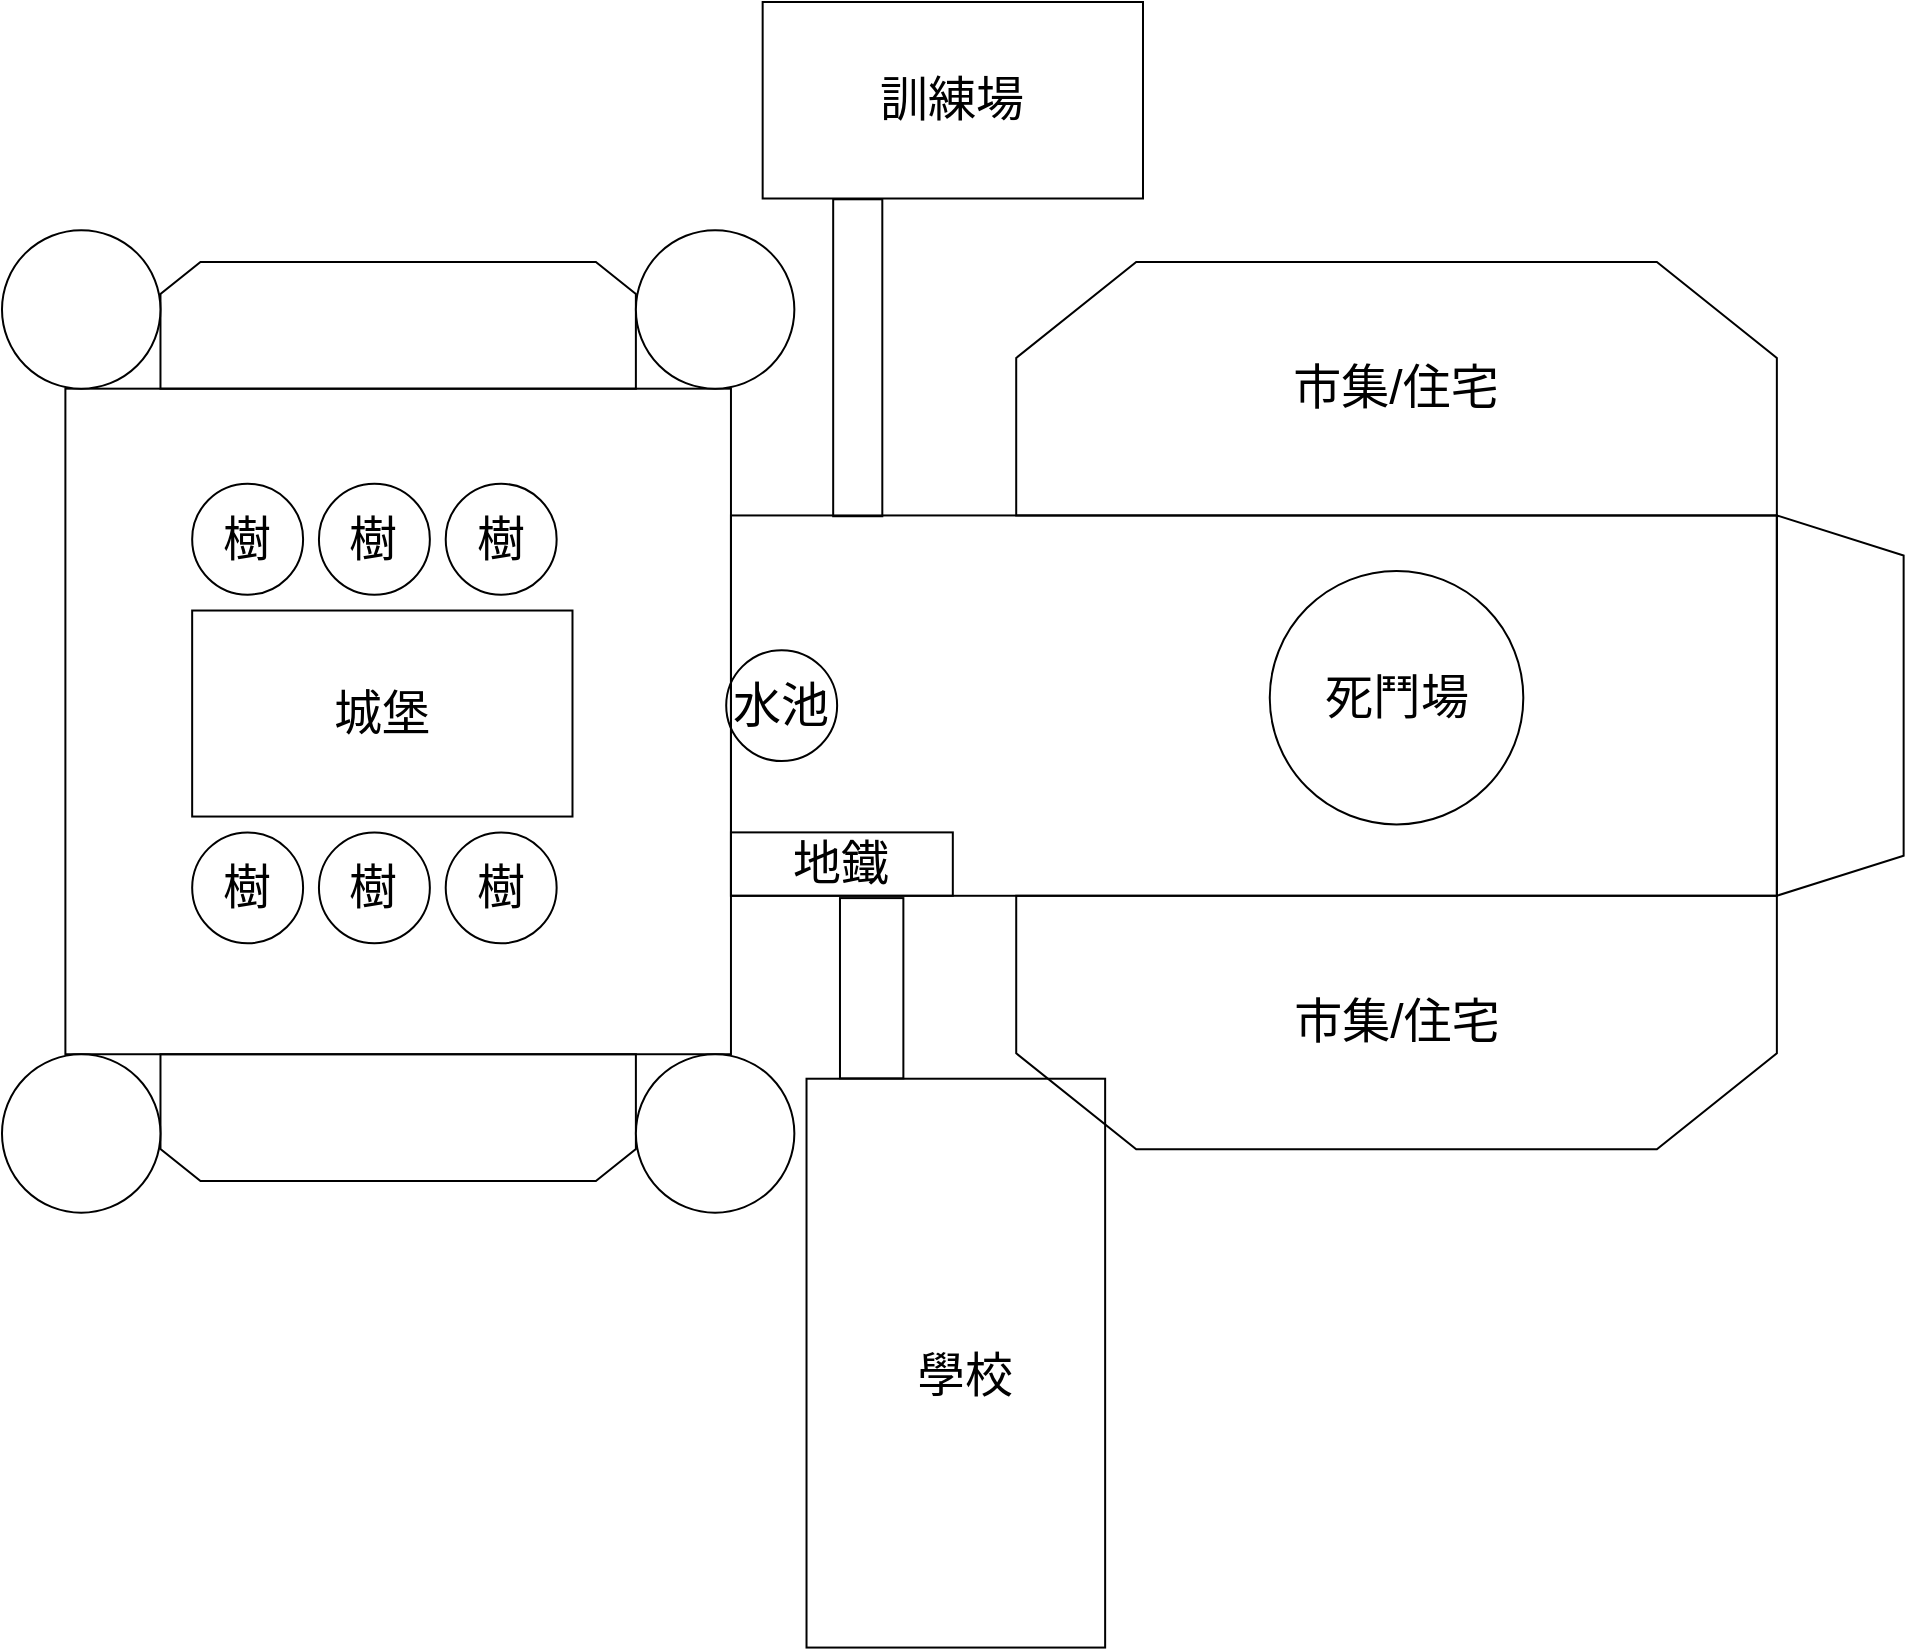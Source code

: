 <mxfile version="15.5.6" type="device"><diagram id="D2Czx9m3qKF5KM-3kGx9" name="Page-1"><mxGraphModel dx="1673" dy="896" grid="1" gridSize="10" guides="1" tooltips="1" connect="1" arrows="1" fold="1" page="1" pageScale="1" pageWidth="1169" pageHeight="827" math="0" shadow="0"><root><mxCell id="0"/><mxCell id="1" parent="0"/><mxCell id="r-XcCUB1ANXPawl8q-YX-5" value="" style="group;fontSize=24;" vertex="1" connectable="0" parent="1"><mxGeometry x="100" y="4" width="950.82" height="822.78" as="geometry"/></mxCell><mxCell id="2dsHRFPedAP0ep7_yZEQ-19" value="" style="rounded=0;whiteSpace=wrap;html=1;sketch=0;fillColor=none;fontSize=24;" parent="r-XcCUB1ANXPawl8q-YX-5" vertex="1"><mxGeometry x="364.481" y="256.723" width="522.951" height="190.165" as="geometry"/></mxCell><mxCell id="2dsHRFPedAP0ep7_yZEQ-2" value="" style="shape=trapezoid;perimeter=trapezoidPerimeter;whiteSpace=wrap;html=1;fixedSize=1;rotation=90;fillColor=none;fontSize=24;" parent="r-XcCUB1ANXPawl8q-YX-5" vertex="1"><mxGeometry x="824.044" y="320.111" width="190.164" height="63.388" as="geometry"/></mxCell><mxCell id="2dsHRFPedAP0ep7_yZEQ-1" value="死鬥場" style="ellipse;whiteSpace=wrap;html=1;aspect=fixed;fillColor=none;fontSize=24;" parent="r-XcCUB1ANXPawl8q-YX-5" vertex="1"><mxGeometry x="633.88" y="284.455" width="126.775" height="126.775" as="geometry"/></mxCell><mxCell id="2dsHRFPedAP0ep7_yZEQ-6" value="" style="rounded=0;whiteSpace=wrap;html=1;rotation=90;fillColor=none;fontSize=24;" parent="r-XcCUB1ANXPawl8q-YX-5" vertex="1"><mxGeometry x="348.634" y="165.602" width="158.47" height="24.563" as="geometry"/></mxCell><mxCell id="2dsHRFPedAP0ep7_yZEQ-20" value="地鐵" style="rounded=0;whiteSpace=wrap;html=1;sketch=0;fillColor=none;fontSize=24;" parent="r-XcCUB1ANXPawl8q-YX-5" vertex="1"><mxGeometry x="364.481" y="415.193" width="110.929" height="31.694" as="geometry"/></mxCell><mxCell id="2dsHRFPedAP0ep7_yZEQ-21" value="" style="whiteSpace=wrap;html=1;aspect=fixed;sketch=0;fillColor=none;fontSize=24;" parent="r-XcCUB1ANXPawl8q-YX-5" vertex="1"><mxGeometry x="31.694" y="193.334" width="332.785" height="332.785" as="geometry"/></mxCell><mxCell id="2dsHRFPedAP0ep7_yZEQ-34" value="城堡" style="rounded=0;whiteSpace=wrap;html=1;sketch=0;fillColor=none;fontSize=24;" parent="r-XcCUB1ANXPawl8q-YX-5" vertex="1"><mxGeometry x="95.082" y="304.264" width="190.164" height="103.006" as="geometry"/></mxCell><mxCell id="2dsHRFPedAP0ep7_yZEQ-40" value="樹" style="ellipse;whiteSpace=wrap;html=1;aspect=fixed;sketch=0;fillColor=none;fontSize=24;" parent="r-XcCUB1ANXPawl8q-YX-5" vertex="1"><mxGeometry x="95.082" y="240.876" width="55.464" height="55.464" as="geometry"/></mxCell><mxCell id="2dsHRFPedAP0ep7_yZEQ-44" value="樹" style="ellipse;whiteSpace=wrap;html=1;aspect=fixed;sketch=0;fillColor=none;fontSize=24;" parent="r-XcCUB1ANXPawl8q-YX-5" vertex="1"><mxGeometry x="158.47" y="240.876" width="55.464" height="55.464" as="geometry"/></mxCell><mxCell id="2dsHRFPedAP0ep7_yZEQ-45" value="樹" style="ellipse;whiteSpace=wrap;html=1;aspect=fixed;sketch=0;fillColor=none;fontSize=24;" parent="r-XcCUB1ANXPawl8q-YX-5" vertex="1"><mxGeometry x="221.858" y="240.876" width="55.464" height="55.464" as="geometry"/></mxCell><mxCell id="2dsHRFPedAP0ep7_yZEQ-46" value="樹" style="ellipse;whiteSpace=wrap;html=1;aspect=fixed;sketch=0;fillColor=none;fontSize=24;" parent="r-XcCUB1ANXPawl8q-YX-5" vertex="1"><mxGeometry x="221.858" y="415.193" width="55.464" height="55.464" as="geometry"/></mxCell><mxCell id="2dsHRFPedAP0ep7_yZEQ-47" value="樹" style="ellipse;whiteSpace=wrap;html=1;aspect=fixed;sketch=0;fillColor=none;fontSize=24;" parent="r-XcCUB1ANXPawl8q-YX-5" vertex="1"><mxGeometry x="158.47" y="415.193" width="55.464" height="55.464" as="geometry"/></mxCell><mxCell id="2dsHRFPedAP0ep7_yZEQ-48" value="樹" style="ellipse;whiteSpace=wrap;html=1;aspect=fixed;sketch=0;fillColor=none;fontSize=24;" parent="r-XcCUB1ANXPawl8q-YX-5" vertex="1"><mxGeometry x="95.082" y="415.193" width="55.464" height="55.464" as="geometry"/></mxCell><mxCell id="2dsHRFPedAP0ep7_yZEQ-49" value="水池" style="ellipse;whiteSpace=wrap;html=1;aspect=fixed;sketch=0;fillColor=none;fontSize=24;" parent="r-XcCUB1ANXPawl8q-YX-5" vertex="1"><mxGeometry x="362.104" y="324.073" width="55.464" height="55.464" as="geometry"/></mxCell><mxCell id="2dsHRFPedAP0ep7_yZEQ-50" value="&lt;span style=&quot;font-size: 24px;&quot;&gt;訓練場&lt;/span&gt;" style="rounded=0;whiteSpace=wrap;html=1;sketch=0;fillColor=none;fontSize=24;" parent="r-XcCUB1ANXPawl8q-YX-5" vertex="1"><mxGeometry x="380.328" width="190.164" height="98.252" as="geometry"/></mxCell><mxCell id="2dsHRFPedAP0ep7_yZEQ-51" value="市集/住宅" style="shape=loopLimit;whiteSpace=wrap;html=1;sketch=0;fillColor=none;size=60;fontSize=24;" parent="r-XcCUB1ANXPawl8q-YX-5" vertex="1"><mxGeometry x="507.104" y="129.946" width="380.328" height="126.777" as="geometry"/></mxCell><mxCell id="2dsHRFPedAP0ep7_yZEQ-52" value="" style="shape=loopLimit;whiteSpace=wrap;html=1;sketch=0;fillColor=none;size=60;rotation=-180;fontColor=default;labelBackgroundColor=none;labelBorderColor=none;labelPosition=center;verticalLabelPosition=middle;align=center;verticalAlign=middle;fontSize=24;" parent="r-XcCUB1ANXPawl8q-YX-5" vertex="1"><mxGeometry x="507.104" y="446.887" width="380.328" height="126.777" as="geometry"/></mxCell><mxCell id="2dsHRFPedAP0ep7_yZEQ-53" value="" style="shape=loopLimit;whiteSpace=wrap;html=1;sketch=0;fillColor=none;size=20;fontSize=24;" parent="r-XcCUB1ANXPawl8q-YX-5" vertex="1"><mxGeometry x="79.235" y="129.946" width="237.705" height="63.388" as="geometry"/></mxCell><mxCell id="2dsHRFPedAP0ep7_yZEQ-54" value="" style="shape=loopLimit;whiteSpace=wrap;html=1;sketch=0;fillColor=none;size=20;rotation=-180;fontSize=24;" parent="r-XcCUB1ANXPawl8q-YX-5" vertex="1"><mxGeometry x="79.235" y="526.123" width="237.705" height="63.388" as="geometry"/></mxCell><mxCell id="2dsHRFPedAP0ep7_yZEQ-56" value="市集/住宅" style="text;html=1;strokeColor=none;fillColor=none;align=center;verticalAlign=middle;whiteSpace=wrap;rounded=0;labelBackgroundColor=none;labelBorderColor=none;sketch=0;fontColor=default;fontSize=24;" parent="r-XcCUB1ANXPawl8q-YX-5" vertex="1"><mxGeometry x="624.54" y="486.51" width="145.46" height="47.54" as="geometry"/></mxCell><mxCell id="2dsHRFPedAP0ep7_yZEQ-57" value="" style="rounded=0;whiteSpace=wrap;html=1;labelBackgroundColor=none;labelBorderColor=none;sketch=0;fontColor=default;fillColor=none;rotation=-90;fontSize=24;" parent="r-XcCUB1ANXPawl8q-YX-5" vertex="1"><mxGeometry x="334.704" y="605.913" width="284.422" height="149.311" as="geometry"/></mxCell><mxCell id="2dsHRFPedAP0ep7_yZEQ-58" value="" style="rounded=0;whiteSpace=wrap;html=1;labelBackgroundColor=none;labelBorderColor=none;sketch=0;fontColor=default;fillColor=none;rotation=90;fontSize=24;" parent="r-XcCUB1ANXPawl8q-YX-5" vertex="1"><mxGeometry x="389.757" y="477.282" width="90.154" height="31.694" as="geometry"/></mxCell><mxCell id="2dsHRFPedAP0ep7_yZEQ-59" value="學校" style="text;html=1;strokeColor=none;fillColor=none;align=center;verticalAlign=middle;whiteSpace=wrap;rounded=0;labelBackgroundColor=none;labelBorderColor=none;sketch=0;fontColor=default;fontSize=24;" parent="r-XcCUB1ANXPawl8q-YX-5" vertex="1"><mxGeometry x="434.208" y="663.485" width="95.082" height="47.541" as="geometry"/></mxCell><mxCell id="r-XcCUB1ANXPawl8q-YX-1" value="" style="ellipse;whiteSpace=wrap;html=1;aspect=fixed;fontSize=24;" vertex="1" parent="r-XcCUB1ANXPawl8q-YX-5"><mxGeometry y="114.099" width="79.235" height="79.235" as="geometry"/></mxCell><mxCell id="r-XcCUB1ANXPawl8q-YX-2" value="" style="ellipse;whiteSpace=wrap;html=1;aspect=fixed;fontSize=24;" vertex="1" parent="r-XcCUB1ANXPawl8q-YX-5"><mxGeometry x="316.94" y="114.099" width="79.235" height="79.235" as="geometry"/></mxCell><mxCell id="r-XcCUB1ANXPawl8q-YX-3" value="" style="ellipse;whiteSpace=wrap;html=1;aspect=fixed;fontSize=24;" vertex="1" parent="r-XcCUB1ANXPawl8q-YX-5"><mxGeometry y="526.123" width="79.235" height="79.235" as="geometry"/></mxCell><mxCell id="r-XcCUB1ANXPawl8q-YX-4" value="" style="ellipse;whiteSpace=wrap;html=1;aspect=fixed;fontSize=24;" vertex="1" parent="r-XcCUB1ANXPawl8q-YX-5"><mxGeometry x="316.94" y="526.123" width="79.235" height="79.235" as="geometry"/></mxCell></root></mxGraphModel></diagram></mxfile>